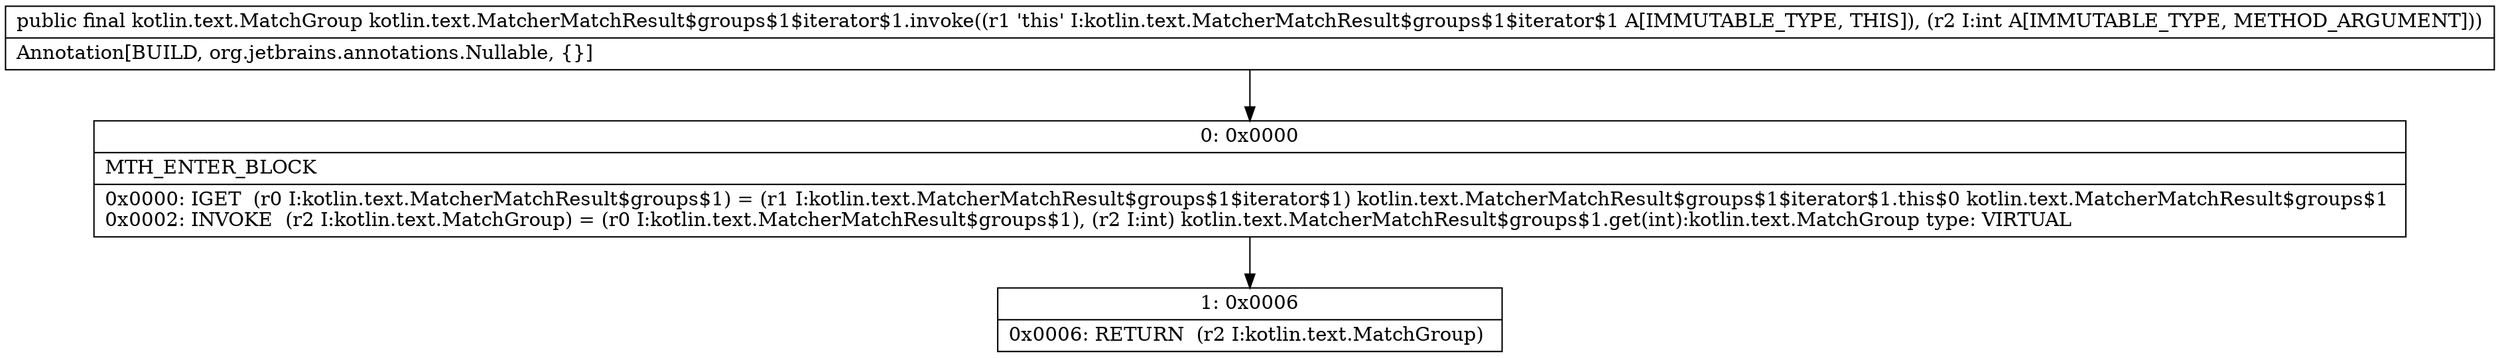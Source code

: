 digraph "CFG forkotlin.text.MatcherMatchResult$groups$1$iterator$1.invoke(I)Lkotlin\/text\/MatchGroup;" {
Node_0 [shape=record,label="{0\:\ 0x0000|MTH_ENTER_BLOCK\l|0x0000: IGET  (r0 I:kotlin.text.MatcherMatchResult$groups$1) = (r1 I:kotlin.text.MatcherMatchResult$groups$1$iterator$1) kotlin.text.MatcherMatchResult$groups$1$iterator$1.this$0 kotlin.text.MatcherMatchResult$groups$1 \l0x0002: INVOKE  (r2 I:kotlin.text.MatchGroup) = (r0 I:kotlin.text.MatcherMatchResult$groups$1), (r2 I:int) kotlin.text.MatcherMatchResult$groups$1.get(int):kotlin.text.MatchGroup type: VIRTUAL \l}"];
Node_1 [shape=record,label="{1\:\ 0x0006|0x0006: RETURN  (r2 I:kotlin.text.MatchGroup) \l}"];
MethodNode[shape=record,label="{public final kotlin.text.MatchGroup kotlin.text.MatcherMatchResult$groups$1$iterator$1.invoke((r1 'this' I:kotlin.text.MatcherMatchResult$groups$1$iterator$1 A[IMMUTABLE_TYPE, THIS]), (r2 I:int A[IMMUTABLE_TYPE, METHOD_ARGUMENT]))  | Annotation[BUILD, org.jetbrains.annotations.Nullable, \{\}]\l}"];
MethodNode -> Node_0;
Node_0 -> Node_1;
}

